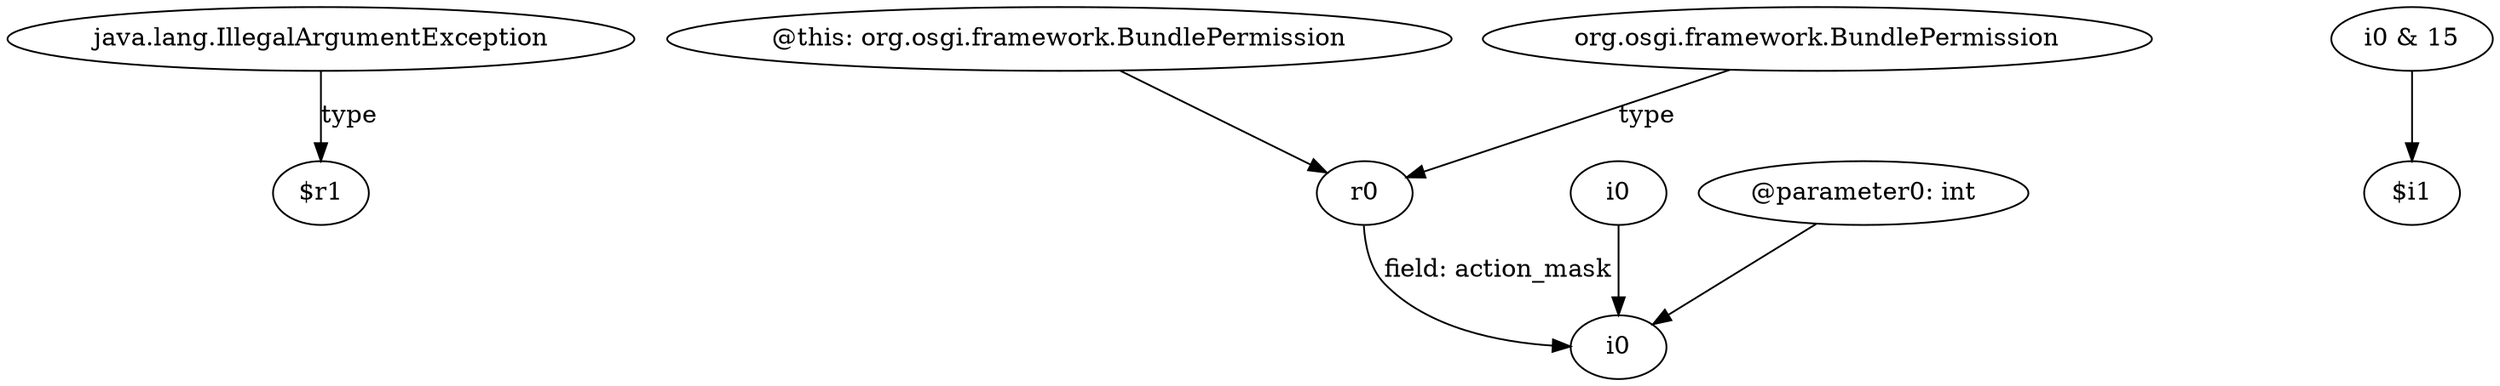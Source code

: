 digraph g {
0[label="java.lang.IllegalArgumentException"]
1[label="$r1"]
0->1[label="type"]
2[label="@this: org.osgi.framework.BundlePermission"]
3[label="r0"]
2->3[label=""]
4[label="i0"]
3->4[label="field: action_mask"]
5[label="org.osgi.framework.BundlePermission"]
5->3[label="type"]
6[label="i0"]
6->4[label=""]
7[label="@parameter0: int"]
7->4[label=""]
8[label="i0 & 15"]
9[label="$i1"]
8->9[label=""]
}